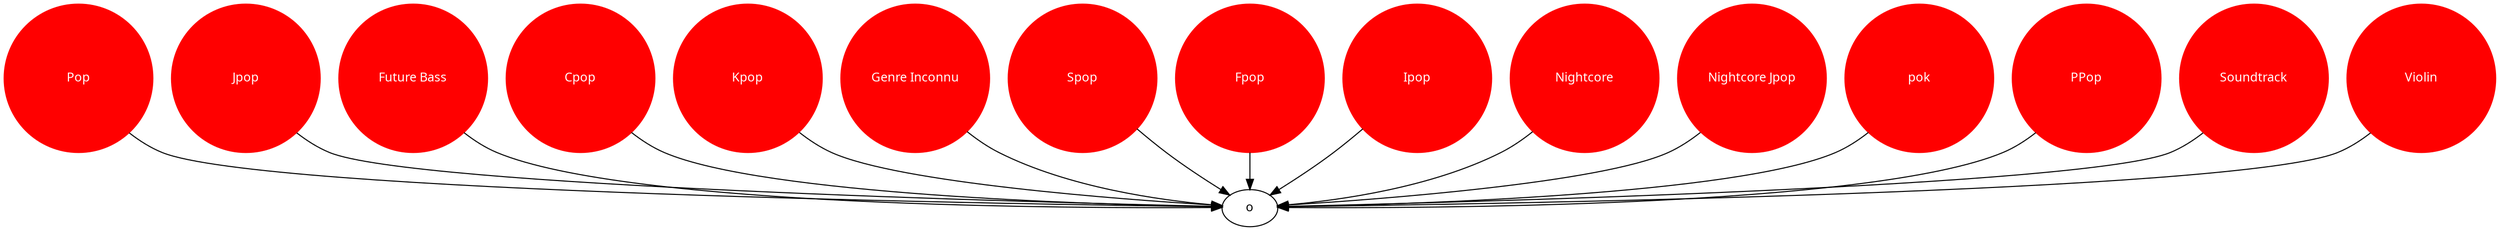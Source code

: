 digraph G {
0 [fontname="Gulim", fontsize=12, label="o", comment="o"];
1 [fontname="Gulim", fontsize=12, fontcolor="#FFFFFFFF", shape=circle, style=filled, label="Pop",  fixedsize=true, height=2, width=2, color="#FF0000FF", fillcolor="#FF0000FF", tooltip="Genre : Pop", comment="Pop"];
2 [fontname="Gulim", fontsize=12, fontcolor="#FFFFFFFF", shape=circle, style=filled, label="Jpop",  fixedsize=true, height=2, width=2, color="#FF0000FF", fillcolor="#FF0000FF", tooltip="Genre : Jpop", comment="Jpop"];
3 [fontname="Gulim", fontsize=12, fontcolor="#FFFFFFFF", shape=circle, style=filled, label="Future Bass",  fixedsize=true, height=2, width=2, color="#FF0000FF", fillcolor="#FF0000FF", tooltip="Genre : Future Bass", comment="Future Bass"];
4 [fontname="Gulim", fontsize=12, fontcolor="#FFFFFFFF", shape=circle, style=filled, label="Cpop",  fixedsize=true, height=2, width=2, color="#FF0000FF", fillcolor="#FF0000FF", tooltip="Genre : Cpop", comment="Cpop"];
5 [fontname="Gulim", fontsize=12, fontcolor="#FFFFFFFF", shape=circle, style=filled, label="Kpop",  fixedsize=true, height=2, width=2, color="#FF0000FF", fillcolor="#FF0000FF", tooltip="Genre : Kpop", comment="Kpop"];
6 [fontname="Gulim", fontsize=12, fontcolor="#FFFFFFFF", shape=circle, style=filled, label="Genre Inconnu",  fixedsize=true, height=2, width=2, color="#FF0000FF", fillcolor="#FF0000FF", tooltip="Genre : Genre Inconnu", comment="Genre Inconnu"];
7 [fontname="Gulim", fontsize=12, fontcolor="#FFFFFFFF", shape=circle, style=filled, label="Spop",  fixedsize=true, height=2, width=2, color="#FF0000FF", fillcolor="#FF0000FF", tooltip="Genre : Spop", comment="Spop"];
8 [fontname="Gulim", fontsize=12, fontcolor="#FFFFFFFF", shape=circle, style=filled, label="Fpop",  fixedsize=true, height=2, width=2, color="#FF0000FF", fillcolor="#FF0000FF", tooltip="Genre : Fpop", comment="Fpop"];
9 [fontname="Gulim", fontsize=12, fontcolor="#FFFFFFFF", shape=circle, style=filled, label="Ipop",  fixedsize=true, height=2, width=2, color="#FF0000FF", fillcolor="#FF0000FF", tooltip="Genre : Ipop", comment="Ipop"];
10 [fontname="Gulim", fontsize=12, fontcolor="#FFFFFFFF", shape=circle, style=filled, label="Nightcore",  fixedsize=true, height=2, width=2, color="#FF0000FF", fillcolor="#FF0000FF", tooltip="Genre : Nightcore", comment="Nightcore"];
11 [fontname="Gulim", fontsize=12, fontcolor="#FFFFFFFF", shape=circle, style=filled, label="Nightcore Jpop",  fixedsize=true, height=2, width=2, color="#FF0000FF", fillcolor="#FF0000FF", tooltip="Genre : Nightcore Jpop", comment="Nightcore Jpop"];
12 [fontname="Gulim", fontsize=12, fontcolor="#FFFFFFFF", shape=circle, style=filled, label="pok",  fixedsize=true, height=2, width=2, color="#FF0000FF", fillcolor="#FF0000FF", tooltip="Genre : pok", comment="pok"];
13 [fontname="Gulim", fontsize=12, fontcolor="#FFFFFFFF", shape=circle, style=filled, label="PPop",  fixedsize=true, height=2, width=2, color="#FF0000FF", fillcolor="#FF0000FF", tooltip="Genre : PPop", comment="PPop"];
14 [fontname="Gulim", fontsize=12, fontcolor="#FFFFFFFF", shape=circle, style=filled, label="Soundtrack",  fixedsize=true, height=2, width=2, color="#FF0000FF", fillcolor="#FF0000FF", tooltip="Genre : Soundtrack", comment="Soundtrack"];
15 [fontname="Gulim", fontsize=12, fontcolor="#FFFFFFFF", shape=circle, style=filled, label="Violin",  fixedsize=true, height=2, width=2, color="#FF0000FF", fillcolor="#FF0000FF", tooltip="Genre : Violin", comment="Violin"];
1 -> 0 [];
2 -> 0 [];
3 -> 0 [];
4 -> 0 [];
5 -> 0 [];
6 -> 0 [];
7 -> 0 [];
8 -> 0 [];
9 -> 0 [];
10 -> 0 [];
11 -> 0 [];
12 -> 0 [];
13 -> 0 [];
14 -> 0 [];
15 -> 0 [];
}
